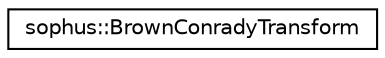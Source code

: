 digraph "Graphical Class Hierarchy"
{
 // LATEX_PDF_SIZE
  edge [fontname="Helvetica",fontsize="10",labelfontname="Helvetica",labelfontsize="10"];
  node [fontname="Helvetica",fontsize="10",shape=record];
  rankdir="LR";
  Node0 [label="sophus::BrownConradyTransform",height=0.2,width=0.4,color="black", fillcolor="white", style="filled",URL="$classsophus_1_1_brown_conrady_transform.html",tooltip=" "];
}
